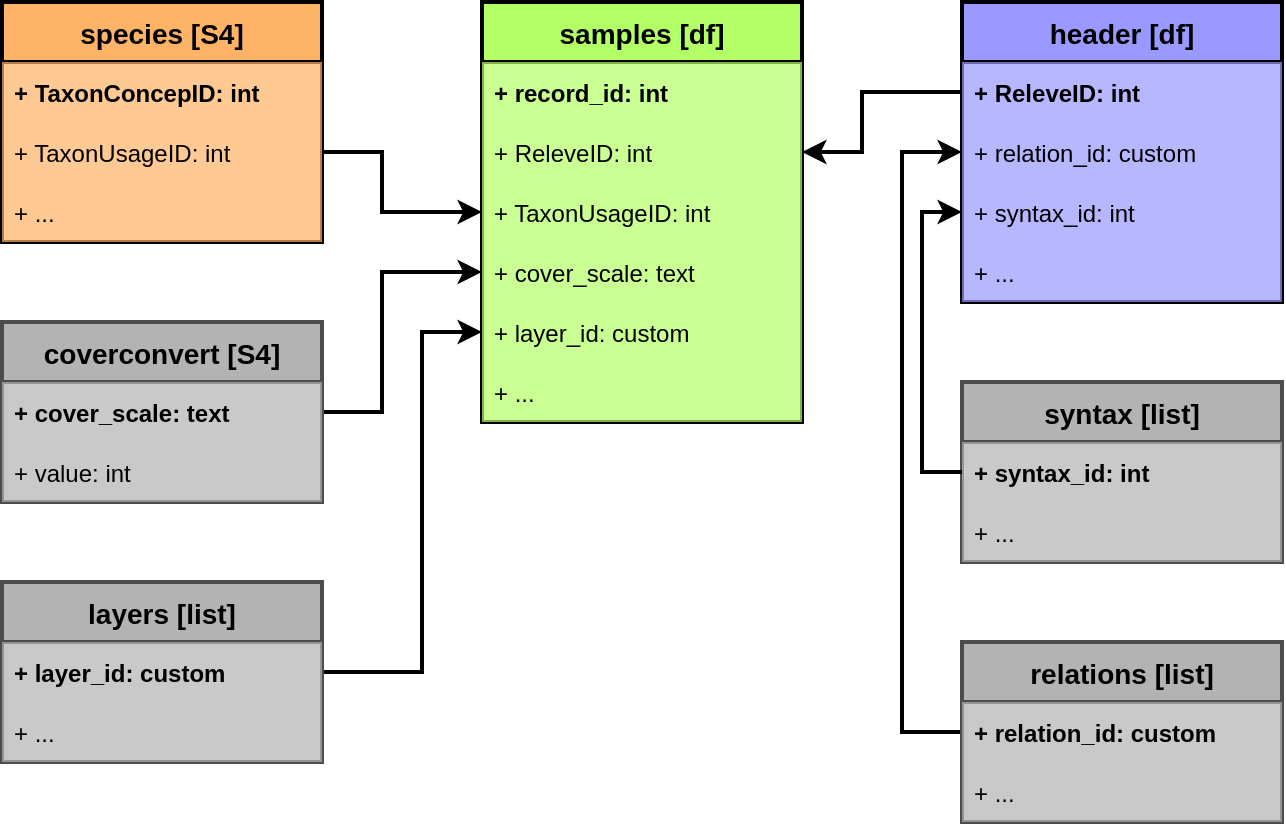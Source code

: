 <mxfile scale="3" border="0">
    <diagram id="2GQ6wtPqilNh9MBXlXRb" name="Page-1">
        <mxGraphModel dx="579" dy="540" grid="1" gridSize="10" guides="1" tooltips="1" connect="1" arrows="1" fold="1" page="1" pageScale="1" pageWidth="850" pageHeight="1100" math="0" shadow="0">
            <root>
                <mxCell id="0"/>
                <mxCell id="1" parent="0"/>
                <mxCell id="2" value="species [S4]" style="swimlane;fontStyle=1;childLayout=stackLayout;horizontal=1;startSize=30;horizontalStack=0;resizeParent=1;resizeParentMax=0;resizeLast=0;collapsible=1;marginBottom=0;fontSize=14;fillColor=#FFB366;strokeColor=#000000;fontColor=#000000;strokeWidth=2;" vertex="1" parent="1">
                    <mxGeometry x="40" y="40" width="160" height="120" as="geometry"/>
                </mxCell>
                <mxCell id="3" value="+ TaxonConcepID: int" style="text;strokeColor=none;fillColor=#FFB366;align=left;verticalAlign=middle;spacingLeft=4;spacingRight=4;overflow=hidden;points=[[0,0.5],[1,0.5]];portConstraint=eastwest;rotatable=0;fontColor=#000000;opacity=70;fontStyle=1;" vertex="1" parent="2">
                    <mxGeometry y="30" width="160" height="30" as="geometry"/>
                </mxCell>
                <mxCell id="4" value="+ TaxonUsageID: int" style="text;strokeColor=none;fillColor=#FFB366;align=left;verticalAlign=middle;spacingLeft=4;spacingRight=4;overflow=hidden;points=[[0,0.5],[1,0.5]];portConstraint=eastwest;rotatable=0;fontColor=#000000;opacity=70;" vertex="1" parent="2">
                    <mxGeometry y="60" width="160" height="30" as="geometry"/>
                </mxCell>
                <mxCell id="6" value="+ ..." style="text;strokeColor=none;fillColor=#FFB366;align=left;verticalAlign=middle;spacingLeft=4;spacingRight=4;overflow=hidden;points=[[0,0.5],[1,0.5]];portConstraint=eastwest;rotatable=0;fontColor=#000000;opacity=70;" vertex="1" parent="2">
                    <mxGeometry y="90" width="160" height="30" as="geometry"/>
                </mxCell>
                <mxCell id="39" style="edgeStyle=none;rounded=0;html=1;exitX=1;exitY=0.5;exitDx=0;exitDy=0;entryX=0;entryY=0.5;entryDx=0;entryDy=0;strokeColor=#000000;strokeWidth=2;" edge="1" parent="1" source="8" target="21">
                    <mxGeometry relative="1" as="geometry">
                        <Array as="points">
                            <mxPoint x="230" y="245"/>
                            <mxPoint x="230" y="175"/>
                        </Array>
                    </mxGeometry>
                </mxCell>
                <mxCell id="8" value="coverconvert [S4]" style="swimlane;fontStyle=1;childLayout=stackLayout;horizontal=1;startSize=30;horizontalStack=0;resizeParent=1;resizeParentMax=0;resizeLast=0;collapsible=1;marginBottom=0;fontSize=14;fillColor=#B3B3B3;strokeColor=#4D4D4D;fontColor=#000000;strokeWidth=2;" vertex="1" parent="1">
                    <mxGeometry x="40" y="200" width="160" height="90" as="geometry"/>
                </mxCell>
                <mxCell id="9" value="+ cover_scale: text" style="text;strokeColor=none;fillColor=#B3B3B3;align=left;verticalAlign=middle;spacingLeft=4;spacingRight=4;overflow=hidden;points=[[0,0.5],[1,0.5]];portConstraint=eastwest;rotatable=0;fontColor=#000000;opacity=70;fontStyle=1;" vertex="1" parent="8">
                    <mxGeometry y="30" width="160" height="30" as="geometry"/>
                </mxCell>
                <mxCell id="10" value="+ value: int" style="text;strokeColor=none;fillColor=#B3B3B3;align=left;verticalAlign=middle;spacingLeft=4;spacingRight=4;overflow=hidden;points=[[0,0.5],[1,0.5]];portConstraint=eastwest;rotatable=0;fontColor=#000000;opacity=70;" vertex="1" parent="8">
                    <mxGeometry y="60" width="160" height="30" as="geometry"/>
                </mxCell>
                <mxCell id="40" style="edgeStyle=none;rounded=0;html=1;exitX=1;exitY=0.5;exitDx=0;exitDy=0;entryX=0;entryY=0.5;entryDx=0;entryDy=0;strokeColor=#000000;strokeWidth=2;" edge="1" parent="1" source="12" target="22">
                    <mxGeometry relative="1" as="geometry">
                        <Array as="points">
                            <mxPoint x="250" y="375"/>
                            <mxPoint x="250" y="205"/>
                        </Array>
                    </mxGeometry>
                </mxCell>
                <mxCell id="12" value="layers [list]" style="swimlane;fontStyle=1;childLayout=stackLayout;horizontal=1;startSize=30;horizontalStack=0;resizeParent=1;resizeParentMax=0;resizeLast=0;collapsible=1;marginBottom=0;fontSize=14;fillColor=#B3B3B3;strokeColor=#4D4D4D;fontColor=#000000;strokeWidth=2;" vertex="1" parent="1">
                    <mxGeometry x="40" y="330" width="160" height="90" as="geometry"/>
                </mxCell>
                <mxCell id="13" value="+ layer_id: custom" style="text;strokeColor=none;fillColor=#B3B3B3;align=left;verticalAlign=middle;spacingLeft=4;spacingRight=4;overflow=hidden;points=[[0,0.5],[1,0.5]];portConstraint=eastwest;rotatable=0;fontColor=#000000;opacity=70;fontStyle=1;" vertex="1" parent="12">
                    <mxGeometry y="30" width="160" height="30" as="geometry"/>
                </mxCell>
                <mxCell id="15" value="+ ..." style="text;strokeColor=none;fillColor=#B3B3B3;align=left;verticalAlign=middle;spacingLeft=4;spacingRight=4;overflow=hidden;points=[[0,0.5],[1,0.5]];portConstraint=eastwest;rotatable=0;fontColor=#000000;opacity=70;" vertex="1" parent="12">
                    <mxGeometry y="60" width="160" height="30" as="geometry"/>
                </mxCell>
                <mxCell id="16" value="samples [df]" style="swimlane;fontStyle=1;childLayout=stackLayout;horizontal=1;startSize=30;horizontalStack=0;resizeParent=1;resizeParentMax=0;resizeLast=0;collapsible=1;marginBottom=0;fontSize=14;fillColor=#B3FF66;strokeColor=#000000;fontColor=#000000;strokeWidth=2;" vertex="1" parent="1">
                    <mxGeometry x="280" y="40" width="160" height="210" as="geometry"/>
                </mxCell>
                <mxCell id="17" value="+ record_id: int" style="text;strokeColor=none;fillColor=#B3FF66;align=left;verticalAlign=middle;spacingLeft=4;spacingRight=4;overflow=hidden;points=[[0,0.5],[1,0.5]];portConstraint=eastwest;rotatable=0;fontColor=#000000;opacity=70;fontStyle=1;" vertex="1" parent="16">
                    <mxGeometry y="30" width="160" height="30" as="geometry"/>
                </mxCell>
                <mxCell id="20" value="+ ReleveID: int" style="text;strokeColor=none;fillColor=#B3FF66;align=left;verticalAlign=middle;spacingLeft=4;spacingRight=4;overflow=hidden;points=[[0,0.5],[1,0.5]];portConstraint=eastwest;rotatable=0;fontColor=#000000;opacity=70;" vertex="1" parent="16">
                    <mxGeometry y="60" width="160" height="30" as="geometry"/>
                </mxCell>
                <mxCell id="18" value="+ TaxonUsageID: int" style="text;strokeColor=none;fillColor=#B3FF66;align=left;verticalAlign=middle;spacingLeft=4;spacingRight=4;overflow=hidden;points=[[0,0.5],[1,0.5]];portConstraint=eastwest;rotatable=0;fontColor=#000000;opacity=70;" vertex="1" parent="16">
                    <mxGeometry y="90" width="160" height="30" as="geometry"/>
                </mxCell>
                <mxCell id="21" value="+ cover_scale: text" style="text;strokeColor=none;fillColor=#B3FF66;align=left;verticalAlign=middle;spacingLeft=4;spacingRight=4;overflow=hidden;points=[[0,0.5],[1,0.5]];portConstraint=eastwest;rotatable=0;fontColor=#000000;opacity=70;" vertex="1" parent="16">
                    <mxGeometry y="120" width="160" height="30" as="geometry"/>
                </mxCell>
                <mxCell id="22" value="+ layer_id: custom" style="text;strokeColor=none;fillColor=#B3FF66;align=left;verticalAlign=middle;spacingLeft=4;spacingRight=4;overflow=hidden;points=[[0,0.5],[1,0.5]];portConstraint=eastwest;rotatable=0;fontColor=#000000;opacity=70;" vertex="1" parent="16">
                    <mxGeometry y="150" width="160" height="30" as="geometry"/>
                </mxCell>
                <mxCell id="19" value="+ ..." style="text;strokeColor=none;fillColor=#B3FF66;align=left;verticalAlign=middle;spacingLeft=4;spacingRight=4;overflow=hidden;points=[[0,0.5],[1,0.5]];portConstraint=eastwest;rotatable=0;fontColor=#000000;opacity=70;" vertex="1" parent="16">
                    <mxGeometry y="180" width="160" height="30" as="geometry"/>
                </mxCell>
                <mxCell id="23" value="header [df]" style="swimlane;fontStyle=1;childLayout=stackLayout;horizontal=1;startSize=30;horizontalStack=0;resizeParent=1;resizeParentMax=0;resizeLast=0;collapsible=1;marginBottom=0;fontSize=14;fillColor=#9999FF;strokeColor=#000000;fontColor=#000000;strokeWidth=2;" vertex="1" parent="1">
                    <mxGeometry x="520" y="40" width="160" height="150" as="geometry"/>
                </mxCell>
                <mxCell id="24" value="+ ReleveID: int" style="text;strokeColor=none;fillColor=#9999FF;align=left;verticalAlign=middle;spacingLeft=4;spacingRight=4;overflow=hidden;points=[[0,0.5],[1,0.5]];portConstraint=eastwest;rotatable=0;fontColor=#000000;opacity=70;fontStyle=1;" vertex="1" parent="23">
                    <mxGeometry y="30" width="160" height="30" as="geometry"/>
                </mxCell>
                <mxCell id="25" value="+ relation_id: custom" style="text;strokeColor=none;fillColor=#9999FF;align=left;verticalAlign=middle;spacingLeft=4;spacingRight=4;overflow=hidden;points=[[0,0.5],[1,0.5]];portConstraint=eastwest;rotatable=0;fontColor=#000000;opacity=70;" vertex="1" parent="23">
                    <mxGeometry y="60" width="160" height="30" as="geometry"/>
                </mxCell>
                <mxCell id="26" value="+ syntax_id: int" style="text;strokeColor=none;fillColor=#9999FF;align=left;verticalAlign=middle;spacingLeft=4;spacingRight=4;overflow=hidden;points=[[0,0.5],[1,0.5]];portConstraint=eastwest;rotatable=0;fontColor=#000000;opacity=70;" vertex="1" parent="23">
                    <mxGeometry y="90" width="160" height="30" as="geometry"/>
                </mxCell>
                <mxCell id="29" value="+ ..." style="text;strokeColor=none;fillColor=#9999FF;align=left;verticalAlign=middle;spacingLeft=4;spacingRight=4;overflow=hidden;points=[[0,0.5],[1,0.5]];portConstraint=eastwest;rotatable=0;fontColor=#000000;opacity=70;" vertex="1" parent="23">
                    <mxGeometry y="120" width="160" height="30" as="geometry"/>
                </mxCell>
                <mxCell id="43" style="edgeStyle=none;rounded=0;html=1;exitX=0;exitY=0.5;exitDx=0;exitDy=0;entryX=0;entryY=0.5;entryDx=0;entryDy=0;strokeColor=#000000;strokeWidth=2;" edge="1" parent="1" source="30" target="23">
                    <mxGeometry relative="1" as="geometry">
                        <Array as="points">
                            <mxPoint x="490" y="405"/>
                            <mxPoint x="490" y="115"/>
                        </Array>
                    </mxGeometry>
                </mxCell>
                <mxCell id="30" value="relations [list]" style="swimlane;fontStyle=1;childLayout=stackLayout;horizontal=1;startSize=30;horizontalStack=0;resizeParent=1;resizeParentMax=0;resizeLast=0;collapsible=1;marginBottom=0;fontSize=14;fillColor=#B3B3B3;strokeColor=#4D4D4D;fontColor=#000000;strokeWidth=2;" vertex="1" parent="1">
                    <mxGeometry x="520" y="360" width="160" height="90" as="geometry"/>
                </mxCell>
                <mxCell id="31" value="+ relation_id: custom" style="text;strokeColor=none;fillColor=#B3B3B3;align=left;verticalAlign=middle;spacingLeft=4;spacingRight=4;overflow=hidden;points=[[0,0.5],[1,0.5]];portConstraint=eastwest;rotatable=0;fontColor=#000000;opacity=70;fontStyle=1;" vertex="1" parent="30">
                    <mxGeometry y="30" width="160" height="30" as="geometry"/>
                </mxCell>
                <mxCell id="34" value="+ ..." style="text;strokeColor=none;fillColor=#B3B3B3;align=left;verticalAlign=middle;spacingLeft=4;spacingRight=4;overflow=hidden;points=[[0,0.5],[1,0.5]];portConstraint=eastwest;rotatable=0;fontColor=#000000;opacity=70;" vertex="1" parent="30">
                    <mxGeometry y="60" width="160" height="30" as="geometry"/>
                </mxCell>
                <mxCell id="35" value="syntax [list]" style="swimlane;fontStyle=1;childLayout=stackLayout;horizontal=1;startSize=30;horizontalStack=0;resizeParent=1;resizeParentMax=0;resizeLast=0;collapsible=1;marginBottom=0;fontSize=14;fillColor=#B3B3B3;strokeColor=#4D4D4D;fontColor=#000000;strokeWidth=2;" vertex="1" parent="1">
                    <mxGeometry x="520" y="230" width="160" height="90" as="geometry"/>
                </mxCell>
                <mxCell id="36" value="+ syntax_id: int" style="text;strokeColor=none;fillColor=#B3B3B3;align=left;verticalAlign=middle;spacingLeft=4;spacingRight=4;overflow=hidden;points=[[0,0.5],[1,0.5]];portConstraint=eastwest;rotatable=0;fontColor=#000000;opacity=70;fontStyle=1;" vertex="1" parent="35">
                    <mxGeometry y="30" width="160" height="30" as="geometry"/>
                </mxCell>
                <mxCell id="37" value="+ ..." style="text;strokeColor=none;fillColor=#B3B3B3;align=left;verticalAlign=middle;spacingLeft=4;spacingRight=4;overflow=hidden;points=[[0,0.5],[1,0.5]];portConstraint=eastwest;rotatable=0;fontColor=#000000;opacity=70;" vertex="1" parent="35">
                    <mxGeometry y="60" width="160" height="30" as="geometry"/>
                </mxCell>
                <mxCell id="38" style="edgeStyle=none;html=1;exitX=1;exitY=0.5;exitDx=0;exitDy=0;entryX=0;entryY=0.5;entryDx=0;entryDy=0;rounded=0;strokeWidth=2;strokeColor=#000000;" edge="1" parent="1" source="4" target="16">
                    <mxGeometry relative="1" as="geometry">
                        <Array as="points">
                            <mxPoint x="230" y="115"/>
                            <mxPoint x="230" y="145"/>
                        </Array>
                    </mxGeometry>
                </mxCell>
                <mxCell id="41" style="edgeStyle=none;rounded=0;html=1;exitX=0;exitY=0.5;exitDx=0;exitDy=0;entryX=0;entryY=0.5;entryDx=0;entryDy=0;strokeColor=#000000;strokeWidth=2;" edge="1" parent="1" source="36" target="26">
                    <mxGeometry relative="1" as="geometry">
                        <Array as="points">
                            <mxPoint x="500" y="275"/>
                            <mxPoint x="500" y="145"/>
                        </Array>
                    </mxGeometry>
                </mxCell>
                <mxCell id="45" style="edgeStyle=none;rounded=0;html=1;exitX=0;exitY=0.5;exitDx=0;exitDy=0;entryX=1;entryY=0.5;entryDx=0;entryDy=0;strokeColor=#000000;strokeWidth=2;" edge="1" parent="1" source="24" target="20">
                    <mxGeometry relative="1" as="geometry">
                        <Array as="points">
                            <mxPoint x="470" y="85"/>
                            <mxPoint x="470" y="115"/>
                        </Array>
                    </mxGeometry>
                </mxCell>
            </root>
        </mxGraphModel>
    </diagram>
</mxfile>